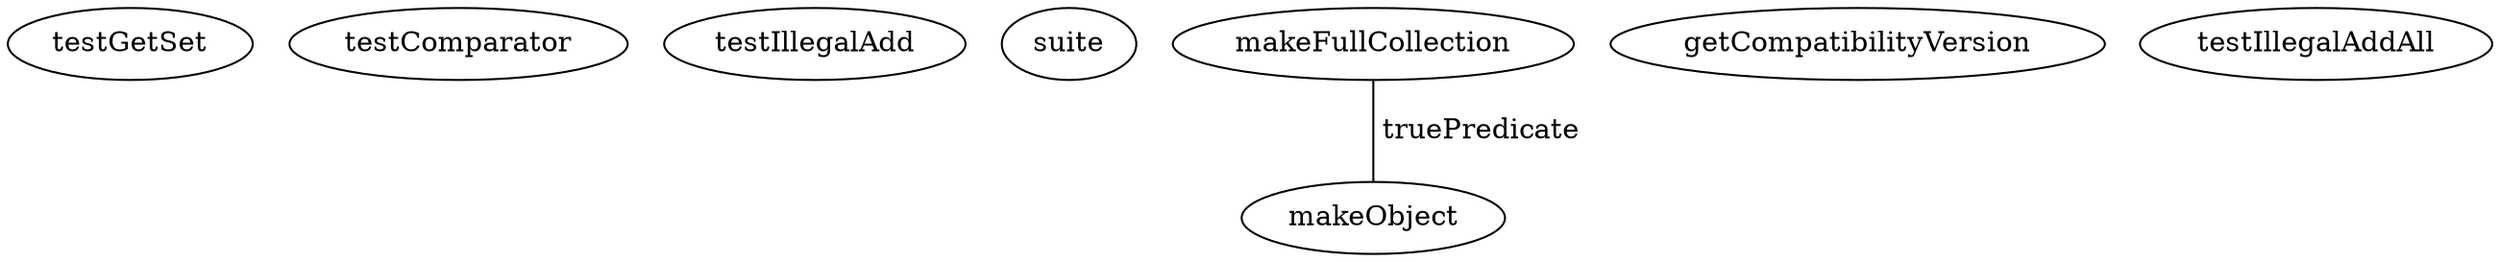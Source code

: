 digraph G {
testGetSet;
testComparator;
testIllegalAdd;
suite;
makeFullCollection;
makeObject;
getCompatibilityVersion;
testIllegalAddAll;
makeFullCollection -> makeObject [label=" truePredicate", dir=none];
}